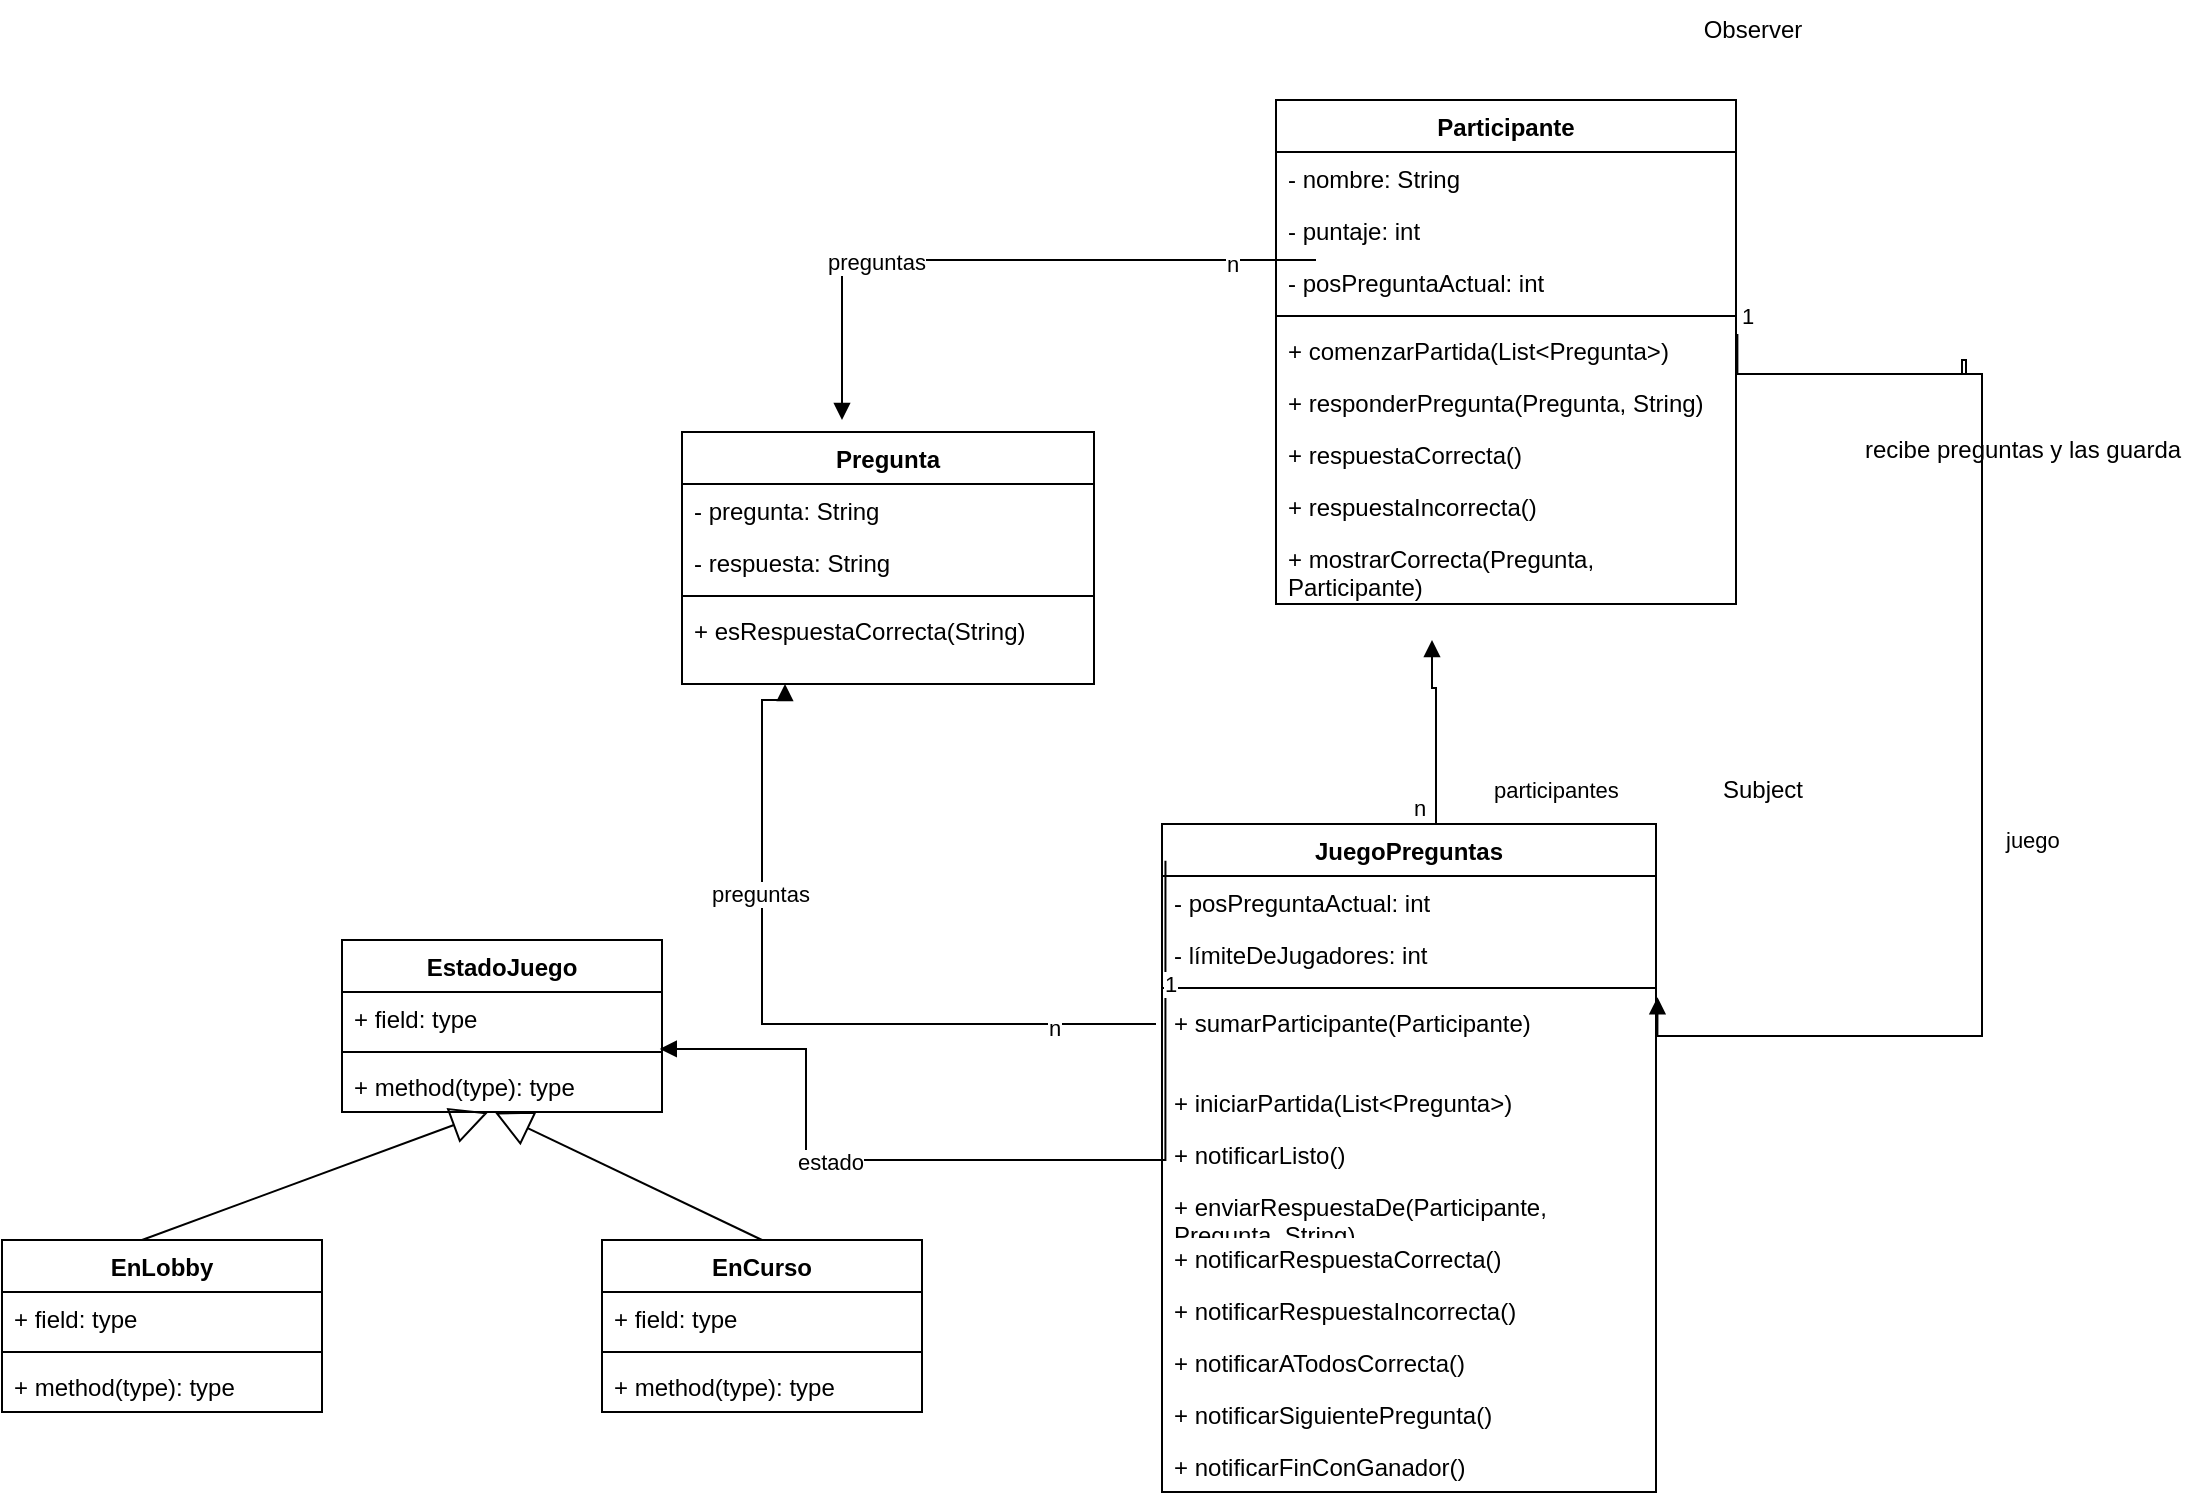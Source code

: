 <mxfile version="24.8.2">
  <diagram id="C5RBs43oDa-KdzZeNtuy" name="Page-1">
    <mxGraphModel dx="2167" dy="1722" grid="1" gridSize="10" guides="1" tooltips="1" connect="1" arrows="1" fold="1" page="1" pageScale="1" pageWidth="827" pageHeight="1169" math="0" shadow="0">
      <root>
        <mxCell id="WIyWlLk6GJQsqaUBKTNV-0" />
        <mxCell id="WIyWlLk6GJQsqaUBKTNV-1" parent="WIyWlLk6GJQsqaUBKTNV-0" />
        <mxCell id="a9pws8mJstVwTKOCTX73-0" value="JuegoPreguntas" style="swimlane;fontStyle=1;align=center;verticalAlign=top;childLayout=stackLayout;horizontal=1;startSize=26;horizontalStack=0;resizeParent=1;resizeParentMax=0;resizeLast=0;collapsible=1;marginBottom=0;whiteSpace=wrap;html=1;" parent="WIyWlLk6GJQsqaUBKTNV-1" vertex="1">
          <mxGeometry x="230" y="242" width="247" height="334" as="geometry" />
        </mxCell>
        <mxCell id="a9pws8mJstVwTKOCTX73-48" value="- posPreguntaActual: int" style="text;strokeColor=none;fillColor=none;align=left;verticalAlign=top;spacingLeft=4;spacingRight=4;overflow=hidden;rotatable=0;points=[[0,0.5],[1,0.5]];portConstraint=eastwest;whiteSpace=wrap;html=1;" parent="a9pws8mJstVwTKOCTX73-0" vertex="1">
          <mxGeometry y="26" width="247" height="26" as="geometry" />
        </mxCell>
        <mxCell id="a9pws8mJstVwTKOCTX73-51" value="- límiteDeJugadores: int" style="text;strokeColor=none;fillColor=none;align=left;verticalAlign=top;spacingLeft=4;spacingRight=4;overflow=hidden;rotatable=0;points=[[0,0.5],[1,0.5]];portConstraint=eastwest;whiteSpace=wrap;html=1;" parent="a9pws8mJstVwTKOCTX73-0" vertex="1">
          <mxGeometry y="52" width="247" height="26" as="geometry" />
        </mxCell>
        <mxCell id="a9pws8mJstVwTKOCTX73-2" value="" style="line;strokeWidth=1;fillColor=none;align=left;verticalAlign=middle;spacingTop=-1;spacingLeft=3;spacingRight=3;rotatable=0;labelPosition=right;points=[];portConstraint=eastwest;strokeColor=inherit;" parent="a9pws8mJstVwTKOCTX73-0" vertex="1">
          <mxGeometry y="78" width="247" height="8" as="geometry" />
        </mxCell>
        <mxCell id="a9pws8mJstVwTKOCTX73-17" value="+ sumarParticipante(Participante)" style="text;strokeColor=none;fillColor=none;align=left;verticalAlign=top;spacingLeft=4;spacingRight=4;overflow=hidden;rotatable=0;points=[[0,0.5],[1,0.5]];portConstraint=eastwest;whiteSpace=wrap;html=1;" parent="a9pws8mJstVwTKOCTX73-0" vertex="1">
          <mxGeometry y="86" width="247" height="40" as="geometry" />
        </mxCell>
        <mxCell id="a9pws8mJstVwTKOCTX73-34" value="+ iniciarPartida(List&amp;lt;Pregunta&amp;gt;)" style="text;strokeColor=none;fillColor=none;align=left;verticalAlign=top;spacingLeft=4;spacingRight=4;overflow=hidden;rotatable=0;points=[[0,0.5],[1,0.5]];portConstraint=eastwest;whiteSpace=wrap;html=1;" parent="a9pws8mJstVwTKOCTX73-0" vertex="1">
          <mxGeometry y="126" width="247" height="26" as="geometry" />
        </mxCell>
        <mxCell id="a9pws8mJstVwTKOCTX73-3" value="+ notificarListo()" style="text;strokeColor=none;fillColor=none;align=left;verticalAlign=top;spacingLeft=4;spacingRight=4;overflow=hidden;rotatable=0;points=[[0,0.5],[1,0.5]];portConstraint=eastwest;whiteSpace=wrap;html=1;" parent="a9pws8mJstVwTKOCTX73-0" vertex="1">
          <mxGeometry y="152" width="247" height="26" as="geometry" />
        </mxCell>
        <mxCell id="a9pws8mJstVwTKOCTX73-38" value="+ enviarRespuestaDe(Participante, Pregunta, String)" style="text;strokeColor=none;fillColor=none;align=left;verticalAlign=top;spacingLeft=4;spacingRight=4;overflow=hidden;rotatable=0;points=[[0,0.5],[1,0.5]];portConstraint=eastwest;whiteSpace=wrap;html=1;" parent="a9pws8mJstVwTKOCTX73-0" vertex="1">
          <mxGeometry y="178" width="247" height="26" as="geometry" />
        </mxCell>
        <mxCell id="a9pws8mJstVwTKOCTX73-50" value="+ notificarRespuestaCorrecta()" style="text;strokeColor=none;fillColor=none;align=left;verticalAlign=top;spacingLeft=4;spacingRight=4;overflow=hidden;rotatable=0;points=[[0,0.5],[1,0.5]];portConstraint=eastwest;whiteSpace=wrap;html=1;" parent="a9pws8mJstVwTKOCTX73-0" vertex="1">
          <mxGeometry y="204" width="247" height="26" as="geometry" />
        </mxCell>
        <mxCell id="a9pws8mJstVwTKOCTX73-27" value="+ notificarRespuestaIncorrecta()" style="text;strokeColor=none;fillColor=none;align=left;verticalAlign=top;spacingLeft=4;spacingRight=4;overflow=hidden;rotatable=0;points=[[0,0.5],[1,0.5]];portConstraint=eastwest;whiteSpace=wrap;html=1;" parent="a9pws8mJstVwTKOCTX73-0" vertex="1">
          <mxGeometry y="230" width="247" height="26" as="geometry" />
        </mxCell>
        <mxCell id="a9pws8mJstVwTKOCTX73-32" value="+ notificarATodosCorrecta()" style="text;strokeColor=none;fillColor=none;align=left;verticalAlign=top;spacingLeft=4;spacingRight=4;overflow=hidden;rotatable=0;points=[[0,0.5],[1,0.5]];portConstraint=eastwest;whiteSpace=wrap;html=1;" parent="a9pws8mJstVwTKOCTX73-0" vertex="1">
          <mxGeometry y="256" width="247" height="26" as="geometry" />
        </mxCell>
        <mxCell id="a9pws8mJstVwTKOCTX73-24" value="+ notificarSiguientePregunta()" style="text;strokeColor=none;fillColor=none;align=left;verticalAlign=top;spacingLeft=4;spacingRight=4;overflow=hidden;rotatable=0;points=[[0,0.5],[1,0.5]];portConstraint=eastwest;whiteSpace=wrap;html=1;" parent="a9pws8mJstVwTKOCTX73-0" vertex="1">
          <mxGeometry y="282" width="247" height="26" as="geometry" />
        </mxCell>
        <mxCell id="a9pws8mJstVwTKOCTX73-25" value="+ notificarFinConGanador()" style="text;strokeColor=none;fillColor=none;align=left;verticalAlign=top;spacingLeft=4;spacingRight=4;overflow=hidden;rotatable=0;points=[[0,0.5],[1,0.5]];portConstraint=eastwest;whiteSpace=wrap;html=1;" parent="a9pws8mJstVwTKOCTX73-0" vertex="1">
          <mxGeometry y="308" width="247" height="26" as="geometry" />
        </mxCell>
        <mxCell id="a9pws8mJstVwTKOCTX73-8" value="Participante" style="swimlane;fontStyle=1;align=center;verticalAlign=top;childLayout=stackLayout;horizontal=1;startSize=26;horizontalStack=0;resizeParent=1;resizeParentMax=0;resizeLast=0;collapsible=1;marginBottom=0;whiteSpace=wrap;html=1;" parent="WIyWlLk6GJQsqaUBKTNV-1" vertex="1">
          <mxGeometry x="287" y="-120" width="230" height="252" as="geometry" />
        </mxCell>
        <mxCell id="a9pws8mJstVwTKOCTX73-9" value="- nombre: String" style="text;strokeColor=none;fillColor=none;align=left;verticalAlign=top;spacingLeft=4;spacingRight=4;overflow=hidden;rotatable=0;points=[[0,0.5],[1,0.5]];portConstraint=eastwest;whiteSpace=wrap;html=1;" parent="a9pws8mJstVwTKOCTX73-8" vertex="1">
          <mxGeometry y="26" width="230" height="26" as="geometry" />
        </mxCell>
        <mxCell id="a9pws8mJstVwTKOCTX73-31" value="- puntaje: int" style="text;strokeColor=none;fillColor=none;align=left;verticalAlign=top;spacingLeft=4;spacingRight=4;overflow=hidden;rotatable=0;points=[[0,0.5],[1,0.5]];portConstraint=eastwest;whiteSpace=wrap;html=1;" parent="a9pws8mJstVwTKOCTX73-8" vertex="1">
          <mxGeometry y="52" width="230" height="26" as="geometry" />
        </mxCell>
        <mxCell id="a9pws8mJstVwTKOCTX73-61" value="- posPreguntaActual: int" style="text;strokeColor=none;fillColor=none;align=left;verticalAlign=top;spacingLeft=4;spacingRight=4;overflow=hidden;rotatable=0;points=[[0,0.5],[1,0.5]];portConstraint=eastwest;whiteSpace=wrap;html=1;" parent="a9pws8mJstVwTKOCTX73-8" vertex="1">
          <mxGeometry y="78" width="230" height="26" as="geometry" />
        </mxCell>
        <mxCell id="a9pws8mJstVwTKOCTX73-10" value="" style="line;strokeWidth=1;fillColor=none;align=left;verticalAlign=middle;spacingTop=-1;spacingLeft=3;spacingRight=3;rotatable=0;labelPosition=right;points=[];portConstraint=eastwest;strokeColor=inherit;" parent="a9pws8mJstVwTKOCTX73-8" vertex="1">
          <mxGeometry y="104" width="230" height="8" as="geometry" />
        </mxCell>
        <mxCell id="a9pws8mJstVwTKOCTX73-20" value="+ comenzarPartida(List&amp;lt;Pregunta&amp;gt;)" style="text;strokeColor=none;fillColor=none;align=left;verticalAlign=top;spacingLeft=4;spacingRight=4;overflow=hidden;rotatable=0;points=[[0,0.5],[1,0.5]];portConstraint=eastwest;whiteSpace=wrap;html=1;" parent="a9pws8mJstVwTKOCTX73-8" vertex="1">
          <mxGeometry y="112" width="230" height="26" as="geometry" />
        </mxCell>
        <mxCell id="a9pws8mJstVwTKOCTX73-26" value="+ responderPregunta(Pregunta, String)" style="text;strokeColor=none;fillColor=none;align=left;verticalAlign=top;spacingLeft=4;spacingRight=4;overflow=hidden;rotatable=0;points=[[0,0.5],[1,0.5]];portConstraint=eastwest;whiteSpace=wrap;html=1;" parent="a9pws8mJstVwTKOCTX73-8" vertex="1">
          <mxGeometry y="138" width="230" height="26" as="geometry" />
        </mxCell>
        <mxCell id="a9pws8mJstVwTKOCTX73-29" value="+ respuestaCorrecta()" style="text;strokeColor=none;fillColor=none;align=left;verticalAlign=top;spacingLeft=4;spacingRight=4;overflow=hidden;rotatable=0;points=[[0,0.5],[1,0.5]];portConstraint=eastwest;whiteSpace=wrap;html=1;" parent="a9pws8mJstVwTKOCTX73-8" vertex="1">
          <mxGeometry y="164" width="230" height="26" as="geometry" />
        </mxCell>
        <mxCell id="a9pws8mJstVwTKOCTX73-52" value="+ respuestaIncorrecta()" style="text;strokeColor=none;fillColor=none;align=left;verticalAlign=top;spacingLeft=4;spacingRight=4;overflow=hidden;rotatable=0;points=[[0,0.5],[1,0.5]];portConstraint=eastwest;whiteSpace=wrap;html=1;" parent="a9pws8mJstVwTKOCTX73-8" vertex="1">
          <mxGeometry y="190" width="230" height="26" as="geometry" />
        </mxCell>
        <mxCell id="a9pws8mJstVwTKOCTX73-30" value="+ mostrarCorrecta(Pregunta, Participante)" style="text;strokeColor=none;fillColor=none;align=left;verticalAlign=top;spacingLeft=4;spacingRight=4;overflow=hidden;rotatable=0;points=[[0,0.5],[1,0.5]];portConstraint=eastwest;whiteSpace=wrap;html=1;" parent="a9pws8mJstVwTKOCTX73-8" vertex="1">
          <mxGeometry y="216" width="230" height="36" as="geometry" />
        </mxCell>
        <mxCell id="a9pws8mJstVwTKOCTX73-13" value="Pregunta" style="swimlane;fontStyle=1;align=center;verticalAlign=top;childLayout=stackLayout;horizontal=1;startSize=26;horizontalStack=0;resizeParent=1;resizeParentMax=0;resizeLast=0;collapsible=1;marginBottom=0;whiteSpace=wrap;html=1;" parent="WIyWlLk6GJQsqaUBKTNV-1" vertex="1">
          <mxGeometry x="-10" y="46" width="206" height="126" as="geometry" />
        </mxCell>
        <mxCell id="a9pws8mJstVwTKOCTX73-56" value="- pregunta: String" style="text;strokeColor=none;fillColor=none;align=left;verticalAlign=top;spacingLeft=4;spacingRight=4;overflow=hidden;rotatable=0;points=[[0,0.5],[1,0.5]];portConstraint=eastwest;whiteSpace=wrap;html=1;" parent="a9pws8mJstVwTKOCTX73-13" vertex="1">
          <mxGeometry y="26" width="206" height="26" as="geometry" />
        </mxCell>
        <mxCell id="a9pws8mJstVwTKOCTX73-55" value="- respuesta: String" style="text;strokeColor=none;fillColor=none;align=left;verticalAlign=top;spacingLeft=4;spacingRight=4;overflow=hidden;rotatable=0;points=[[0,0.5],[1,0.5]];portConstraint=eastwest;whiteSpace=wrap;html=1;" parent="a9pws8mJstVwTKOCTX73-13" vertex="1">
          <mxGeometry y="52" width="206" height="26" as="geometry" />
        </mxCell>
        <mxCell id="a9pws8mJstVwTKOCTX73-15" value="" style="line;strokeWidth=1;fillColor=none;align=left;verticalAlign=middle;spacingTop=-1;spacingLeft=3;spacingRight=3;rotatable=0;labelPosition=right;points=[];portConstraint=eastwest;strokeColor=inherit;" parent="a9pws8mJstVwTKOCTX73-13" vertex="1">
          <mxGeometry y="78" width="206" height="8" as="geometry" />
        </mxCell>
        <mxCell id="a9pws8mJstVwTKOCTX73-57" value="+ esRespuestaCorrecta(String)" style="text;strokeColor=none;fillColor=none;align=left;verticalAlign=top;spacingLeft=4;spacingRight=4;overflow=hidden;rotatable=0;points=[[0,0.5],[1,0.5]];portConstraint=eastwest;whiteSpace=wrap;html=1;" parent="a9pws8mJstVwTKOCTX73-13" vertex="1">
          <mxGeometry y="86" width="206" height="40" as="geometry" />
        </mxCell>
        <mxCell id="a9pws8mJstVwTKOCTX73-18" value="participantes" style="endArrow=block;endFill=1;html=1;edgeStyle=orthogonalEdgeStyle;align=left;verticalAlign=top;rounded=0;exitX=0.5;exitY=0;exitDx=0;exitDy=0;" parent="WIyWlLk6GJQsqaUBKTNV-1" source="a9pws8mJstVwTKOCTX73-0" edge="1">
          <mxGeometry x="0.008" y="-14" relative="1" as="geometry">
            <mxPoint x="447" y="160" as="sourcePoint" />
            <mxPoint x="365" y="150" as="targetPoint" />
            <Array as="points">
              <mxPoint x="367" y="174" />
              <mxPoint x="365" y="174" />
            </Array>
            <mxPoint x="13" y="10" as="offset" />
          </mxGeometry>
        </mxCell>
        <mxCell id="a9pws8mJstVwTKOCTX73-19" value="n" style="edgeLabel;resizable=0;html=1;align=left;verticalAlign=bottom;" parent="a9pws8mJstVwTKOCTX73-18" connectable="0" vertex="1">
          <mxGeometry x="-1" relative="1" as="geometry" />
        </mxCell>
        <mxCell id="a9pws8mJstVwTKOCTX73-21" value="recibe preguntas y las guarda" style="text;html=1;align=center;verticalAlign=middle;resizable=0;points=[];autosize=1;strokeColor=none;fillColor=none;" parent="WIyWlLk6GJQsqaUBKTNV-1" vertex="1">
          <mxGeometry x="570" y="40" width="180" height="30" as="geometry" />
        </mxCell>
        <mxCell id="a9pws8mJstVwTKOCTX73-36" value="juego" style="endArrow=block;endFill=1;html=1;edgeStyle=orthogonalEdgeStyle;align=left;verticalAlign=top;rounded=0;exitX=1.003;exitY=0.19;exitDx=0;exitDy=0;exitPerimeter=0;entryX=1.003;entryY=0.015;entryDx=0;entryDy=0;entryPerimeter=0;" parent="WIyWlLk6GJQsqaUBKTNV-1" source="a9pws8mJstVwTKOCTX73-20" target="a9pws8mJstVwTKOCTX73-17" edge="1">
          <mxGeometry x="0.129" y="10" relative="1" as="geometry">
            <mxPoint x="632" y="242" as="sourcePoint" />
            <mxPoint x="630" y="140" as="targetPoint" />
            <Array as="points">
              <mxPoint x="632" y="17" />
              <mxPoint x="632" y="10" />
              <mxPoint x="630" y="10" />
              <mxPoint x="630" y="17" />
              <mxPoint x="640" y="17" />
              <mxPoint x="640" y="348" />
              <mxPoint x="478" y="348" />
            </Array>
            <mxPoint as="offset" />
          </mxGeometry>
        </mxCell>
        <mxCell id="a9pws8mJstVwTKOCTX73-37" value="1" style="edgeLabel;resizable=0;html=1;align=left;verticalAlign=bottom;" parent="a9pws8mJstVwTKOCTX73-36" connectable="0" vertex="1">
          <mxGeometry x="-1" relative="1" as="geometry" />
        </mxCell>
        <mxCell id="a9pws8mJstVwTKOCTX73-44" value="" style="endArrow=block;endFill=1;html=1;edgeStyle=orthogonalEdgeStyle;align=left;verticalAlign=top;rounded=0;entryX=0.25;entryY=1;entryDx=0;entryDy=0;exitX=0.012;exitY=-0.035;exitDx=0;exitDy=0;exitPerimeter=0;" parent="WIyWlLk6GJQsqaUBKTNV-1" target="a9pws8mJstVwTKOCTX73-13" edge="1">
          <mxGeometry x="-1" relative="1" as="geometry">
            <mxPoint x="227" y="342" as="sourcePoint" />
            <mxPoint x="71" y="210" as="targetPoint" />
            <Array as="points">
              <mxPoint x="30" y="342" />
              <mxPoint x="30" y="180" />
              <mxPoint x="42" y="180" />
            </Array>
          </mxGeometry>
        </mxCell>
        <mxCell id="a9pws8mJstVwTKOCTX73-46" value="preguntas" style="edgeLabel;html=1;align=center;verticalAlign=middle;resizable=0;points=[];" parent="a9pws8mJstVwTKOCTX73-44" vertex="1" connectable="0">
          <mxGeometry x="0.388" y="1" relative="1" as="geometry">
            <mxPoint as="offset" />
          </mxGeometry>
        </mxCell>
        <mxCell id="a9pws8mJstVwTKOCTX73-47" value="n" style="edgeLabel;html=1;align=center;verticalAlign=middle;resizable=0;points=[];" parent="a9pws8mJstVwTKOCTX73-44" vertex="1" connectable="0">
          <mxGeometry x="-0.731" y="2" relative="1" as="geometry">
            <mxPoint as="offset" />
          </mxGeometry>
        </mxCell>
        <mxCell id="a9pws8mJstVwTKOCTX73-53" value="Observer" style="text;html=1;align=center;verticalAlign=middle;resizable=0;points=[];autosize=1;strokeColor=none;fillColor=none;" parent="WIyWlLk6GJQsqaUBKTNV-1" vertex="1">
          <mxGeometry x="490" y="-170" width="70" height="30" as="geometry" />
        </mxCell>
        <mxCell id="a9pws8mJstVwTKOCTX73-54" value="Subject" style="text;html=1;align=center;verticalAlign=middle;resizable=0;points=[];autosize=1;strokeColor=none;fillColor=none;" parent="WIyWlLk6GJQsqaUBKTNV-1" vertex="1">
          <mxGeometry x="500" y="210" width="60" height="30" as="geometry" />
        </mxCell>
        <mxCell id="a9pws8mJstVwTKOCTX73-58" value="" style="endArrow=block;endFill=1;html=1;edgeStyle=orthogonalEdgeStyle;align=left;verticalAlign=top;rounded=0;exitX=0.012;exitY=-0.035;exitDx=0;exitDy=0;exitPerimeter=0;" parent="WIyWlLk6GJQsqaUBKTNV-1" edge="1">
          <mxGeometry x="-1" relative="1" as="geometry">
            <mxPoint x="307" y="-40" as="sourcePoint" />
            <mxPoint x="70" y="40" as="targetPoint" />
            <Array as="points">
              <mxPoint x="70" y="-40" />
            </Array>
          </mxGeometry>
        </mxCell>
        <mxCell id="a9pws8mJstVwTKOCTX73-59" value="preguntas" style="edgeLabel;html=1;align=center;verticalAlign=middle;resizable=0;points=[];" parent="a9pws8mJstVwTKOCTX73-58" vertex="1" connectable="0">
          <mxGeometry x="0.388" y="1" relative="1" as="geometry">
            <mxPoint as="offset" />
          </mxGeometry>
        </mxCell>
        <mxCell id="a9pws8mJstVwTKOCTX73-60" value="n" style="edgeLabel;html=1;align=center;verticalAlign=middle;resizable=0;points=[];" parent="a9pws8mJstVwTKOCTX73-58" vertex="1" connectable="0">
          <mxGeometry x="-0.731" y="2" relative="1" as="geometry">
            <mxPoint as="offset" />
          </mxGeometry>
        </mxCell>
        <mxCell id="Can8yfBmnzsUbUY9bqRJ-0" value="EstadoJuego" style="swimlane;fontStyle=1;align=center;verticalAlign=top;childLayout=stackLayout;horizontal=1;startSize=26;horizontalStack=0;resizeParent=1;resizeParentMax=0;resizeLast=0;collapsible=1;marginBottom=0;whiteSpace=wrap;html=1;" vertex="1" parent="WIyWlLk6GJQsqaUBKTNV-1">
          <mxGeometry x="-180" y="300" width="160" height="86" as="geometry" />
        </mxCell>
        <mxCell id="Can8yfBmnzsUbUY9bqRJ-1" value="+ field: type" style="text;strokeColor=none;fillColor=none;align=left;verticalAlign=top;spacingLeft=4;spacingRight=4;overflow=hidden;rotatable=0;points=[[0,0.5],[1,0.5]];portConstraint=eastwest;whiteSpace=wrap;html=1;" vertex="1" parent="Can8yfBmnzsUbUY9bqRJ-0">
          <mxGeometry y="26" width="160" height="26" as="geometry" />
        </mxCell>
        <mxCell id="Can8yfBmnzsUbUY9bqRJ-2" value="" style="line;strokeWidth=1;fillColor=none;align=left;verticalAlign=middle;spacingTop=-1;spacingLeft=3;spacingRight=3;rotatable=0;labelPosition=right;points=[];portConstraint=eastwest;strokeColor=inherit;" vertex="1" parent="Can8yfBmnzsUbUY9bqRJ-0">
          <mxGeometry y="52" width="160" height="8" as="geometry" />
        </mxCell>
        <mxCell id="Can8yfBmnzsUbUY9bqRJ-3" value="+ method(type): type" style="text;strokeColor=none;fillColor=none;align=left;verticalAlign=top;spacingLeft=4;spacingRight=4;overflow=hidden;rotatable=0;points=[[0,0.5],[1,0.5]];portConstraint=eastwest;whiteSpace=wrap;html=1;" vertex="1" parent="Can8yfBmnzsUbUY9bqRJ-0">
          <mxGeometry y="60" width="160" height="26" as="geometry" />
        </mxCell>
        <mxCell id="Can8yfBmnzsUbUY9bqRJ-4" value="EnCurso" style="swimlane;fontStyle=1;align=center;verticalAlign=top;childLayout=stackLayout;horizontal=1;startSize=26;horizontalStack=0;resizeParent=1;resizeParentMax=0;resizeLast=0;collapsible=1;marginBottom=0;whiteSpace=wrap;html=1;" vertex="1" parent="WIyWlLk6GJQsqaUBKTNV-1">
          <mxGeometry x="-50" y="450" width="160" height="86" as="geometry" />
        </mxCell>
        <mxCell id="Can8yfBmnzsUbUY9bqRJ-5" value="+ field: type" style="text;strokeColor=none;fillColor=none;align=left;verticalAlign=top;spacingLeft=4;spacingRight=4;overflow=hidden;rotatable=0;points=[[0,0.5],[1,0.5]];portConstraint=eastwest;whiteSpace=wrap;html=1;" vertex="1" parent="Can8yfBmnzsUbUY9bqRJ-4">
          <mxGeometry y="26" width="160" height="26" as="geometry" />
        </mxCell>
        <mxCell id="Can8yfBmnzsUbUY9bqRJ-6" value="" style="line;strokeWidth=1;fillColor=none;align=left;verticalAlign=middle;spacingTop=-1;spacingLeft=3;spacingRight=3;rotatable=0;labelPosition=right;points=[];portConstraint=eastwest;strokeColor=inherit;" vertex="1" parent="Can8yfBmnzsUbUY9bqRJ-4">
          <mxGeometry y="52" width="160" height="8" as="geometry" />
        </mxCell>
        <mxCell id="Can8yfBmnzsUbUY9bqRJ-7" value="+ method(type): type" style="text;strokeColor=none;fillColor=none;align=left;verticalAlign=top;spacingLeft=4;spacingRight=4;overflow=hidden;rotatable=0;points=[[0,0.5],[1,0.5]];portConstraint=eastwest;whiteSpace=wrap;html=1;" vertex="1" parent="Can8yfBmnzsUbUY9bqRJ-4">
          <mxGeometry y="60" width="160" height="26" as="geometry" />
        </mxCell>
        <mxCell id="Can8yfBmnzsUbUY9bqRJ-8" value="EnLobby" style="swimlane;fontStyle=1;align=center;verticalAlign=top;childLayout=stackLayout;horizontal=1;startSize=26;horizontalStack=0;resizeParent=1;resizeParentMax=0;resizeLast=0;collapsible=1;marginBottom=0;whiteSpace=wrap;html=1;" vertex="1" parent="WIyWlLk6GJQsqaUBKTNV-1">
          <mxGeometry x="-350" y="450" width="160" height="86" as="geometry" />
        </mxCell>
        <mxCell id="Can8yfBmnzsUbUY9bqRJ-15" value="" style="endArrow=block;endSize=16;endFill=0;html=1;rounded=0;entryX=0.456;entryY=1.009;entryDx=0;entryDy=0;entryPerimeter=0;" edge="1" parent="Can8yfBmnzsUbUY9bqRJ-8" target="Can8yfBmnzsUbUY9bqRJ-3">
          <mxGeometry width="160" relative="1" as="geometry">
            <mxPoint x="70" as="sourcePoint" />
            <mxPoint x="230" as="targetPoint" />
          </mxGeometry>
        </mxCell>
        <mxCell id="Can8yfBmnzsUbUY9bqRJ-9" value="+ field: type" style="text;strokeColor=none;fillColor=none;align=left;verticalAlign=top;spacingLeft=4;spacingRight=4;overflow=hidden;rotatable=0;points=[[0,0.5],[1,0.5]];portConstraint=eastwest;whiteSpace=wrap;html=1;" vertex="1" parent="Can8yfBmnzsUbUY9bqRJ-8">
          <mxGeometry y="26" width="160" height="26" as="geometry" />
        </mxCell>
        <mxCell id="Can8yfBmnzsUbUY9bqRJ-10" value="" style="line;strokeWidth=1;fillColor=none;align=left;verticalAlign=middle;spacingTop=-1;spacingLeft=3;spacingRight=3;rotatable=0;labelPosition=right;points=[];portConstraint=eastwest;strokeColor=inherit;" vertex="1" parent="Can8yfBmnzsUbUY9bqRJ-8">
          <mxGeometry y="52" width="160" height="8" as="geometry" />
        </mxCell>
        <mxCell id="Can8yfBmnzsUbUY9bqRJ-11" value="+ method(type): type" style="text;strokeColor=none;fillColor=none;align=left;verticalAlign=top;spacingLeft=4;spacingRight=4;overflow=hidden;rotatable=0;points=[[0,0.5],[1,0.5]];portConstraint=eastwest;whiteSpace=wrap;html=1;" vertex="1" parent="Can8yfBmnzsUbUY9bqRJ-8">
          <mxGeometry y="60" width="160" height="26" as="geometry" />
        </mxCell>
        <mxCell id="Can8yfBmnzsUbUY9bqRJ-12" value="" style="endArrow=block;endFill=1;html=1;edgeStyle=orthogonalEdgeStyle;align=left;verticalAlign=top;rounded=0;entryX=0.993;entryY=0.309;entryDx=0;entryDy=0;exitX=0.007;exitY=0.055;exitDx=0;exitDy=0;exitPerimeter=0;entryPerimeter=0;" edge="1" parent="WIyWlLk6GJQsqaUBKTNV-1" source="a9pws8mJstVwTKOCTX73-0" target="Can8yfBmnzsUbUY9bqRJ-2">
          <mxGeometry x="-1" relative="1" as="geometry">
            <mxPoint x="237" y="352" as="sourcePoint" />
            <mxPoint x="52" y="182" as="targetPoint" />
            <Array as="points">
              <mxPoint x="232" y="410" />
              <mxPoint x="52" y="410" />
              <mxPoint x="52" y="354" />
            </Array>
          </mxGeometry>
        </mxCell>
        <mxCell id="Can8yfBmnzsUbUY9bqRJ-13" value="estado" style="edgeLabel;html=1;align=center;verticalAlign=middle;resizable=0;points=[];" vertex="1" connectable="0" parent="Can8yfBmnzsUbUY9bqRJ-12">
          <mxGeometry x="0.388" y="1" relative="1" as="geometry">
            <mxPoint as="offset" />
          </mxGeometry>
        </mxCell>
        <mxCell id="Can8yfBmnzsUbUY9bqRJ-14" value="1" style="edgeLabel;html=1;align=center;verticalAlign=middle;resizable=0;points=[];" vertex="1" connectable="0" parent="Can8yfBmnzsUbUY9bqRJ-12">
          <mxGeometry x="-0.731" y="2" relative="1" as="geometry">
            <mxPoint as="offset" />
          </mxGeometry>
        </mxCell>
        <mxCell id="Can8yfBmnzsUbUY9bqRJ-16" value="" style="endArrow=block;endSize=16;endFill=0;html=1;rounded=0;entryX=0.478;entryY=1.009;entryDx=0;entryDy=0;entryPerimeter=0;exitX=0.5;exitY=0;exitDx=0;exitDy=0;" edge="1" parent="WIyWlLk6GJQsqaUBKTNV-1" source="Can8yfBmnzsUbUY9bqRJ-4" target="Can8yfBmnzsUbUY9bqRJ-3">
          <mxGeometry width="160" relative="1" as="geometry">
            <mxPoint x="-223" y="600" as="sourcePoint" />
            <mxPoint x="-50" y="536" as="targetPoint" />
          </mxGeometry>
        </mxCell>
      </root>
    </mxGraphModel>
  </diagram>
</mxfile>
